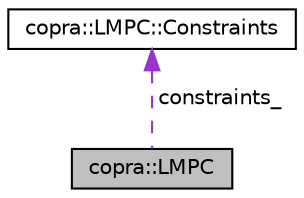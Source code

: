digraph "copra::LMPC"
{
 // LATEX_PDF_SIZE
  edge [fontname="Helvetica",fontsize="10",labelfontname="Helvetica",labelfontsize="10"];
  node [fontname="Helvetica",fontsize="10",shape=record];
  Node1 [label="copra::LMPC",height=0.2,width=0.4,color="black", fillcolor="grey75", style="filled", fontcolor="black",tooltip="The Linear Model Predictive Controller (LMPC). This class gives all the needed composants for perform..."];
  Node2 -> Node1 [dir="back",color="darkorchid3",fontsize="10",style="dashed",label=" constraints_" ,fontname="Helvetica"];
  Node2 [label="copra::LMPC::Constraints",height=0.2,width=0.4,color="black", fillcolor="white", style="filled",URL="$structcopra_1_1LMPC_1_1Constraints.html",tooltip="Nested representation of Constraints."];
}
